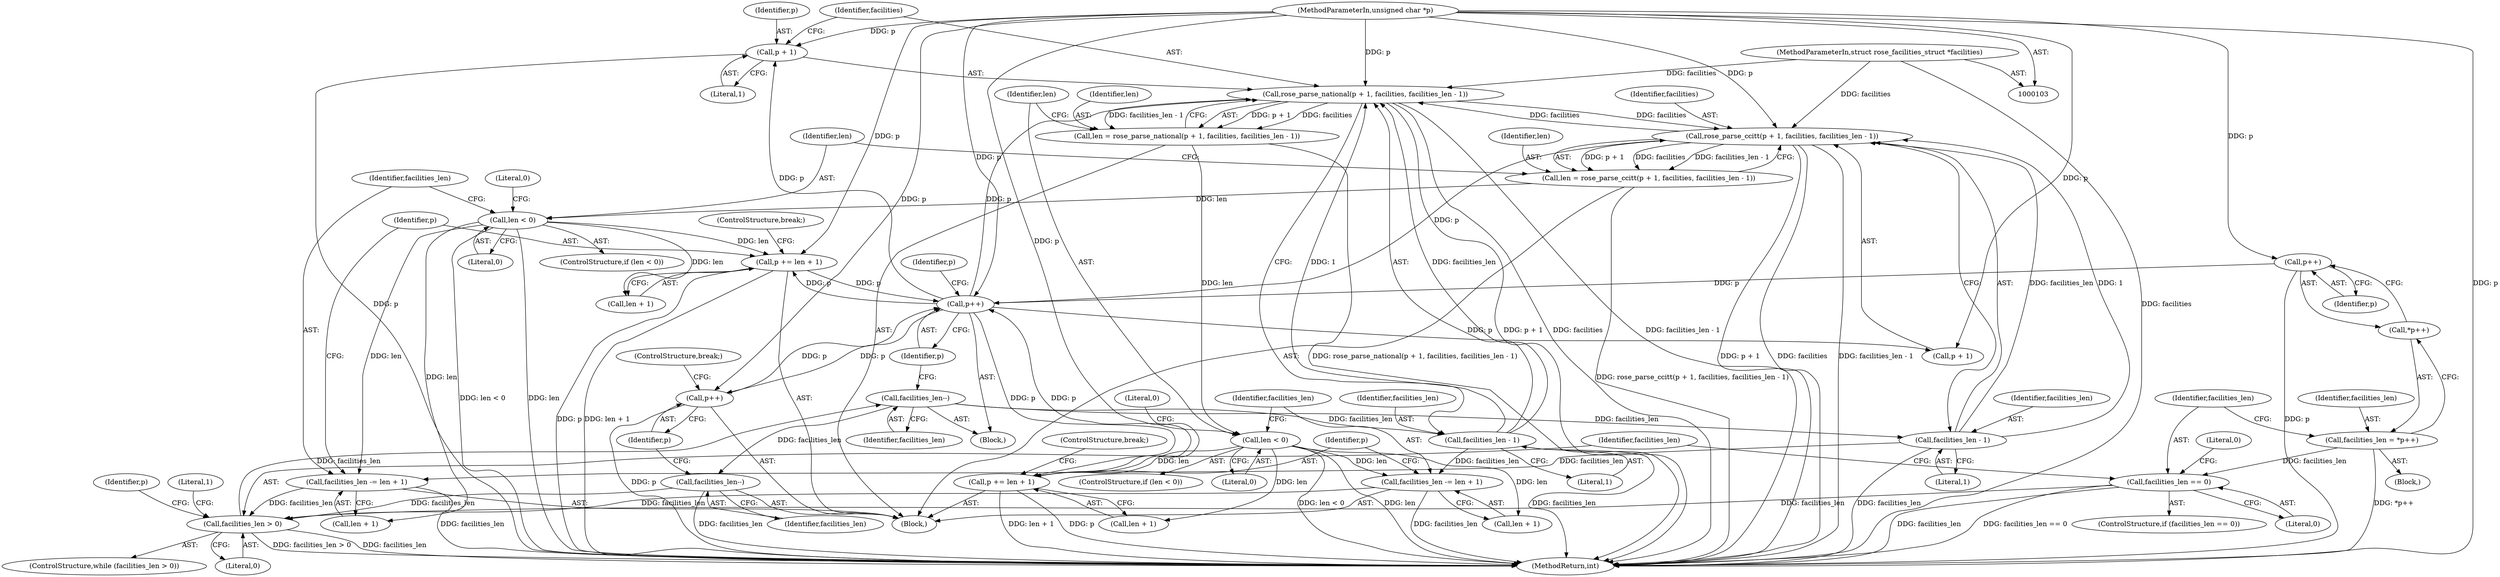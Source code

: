 digraph "0_linux_be20250c13f88375345ad99950190685eda51eb8_0@pointer" {
"1000143" [label="(Call,p + 1)"];
"1000133" [label="(Call,p++)"];
"1000189" [label="(Call,p += len + 1)"];
"1000179" [label="(Call,len < 0)"];
"1000168" [label="(Call,len = rose_parse_ccitt(p + 1, facilities, facilities_len - 1))"];
"1000170" [label="(Call,rose_parse_ccitt(p + 1, facilities, facilities_len - 1))"];
"1000104" [label="(MethodParameterIn,unsigned char *p)"];
"1000142" [label="(Call,rose_parse_national(p + 1, facilities, facilities_len - 1))"];
"1000105" [label="(MethodParameterIn,struct rose_facilities_struct *facilities)"];
"1000147" [label="(Call,facilities_len - 1)"];
"1000131" [label="(Call,facilities_len--)"];
"1000121" [label="(Call,facilities_len > 0)"];
"1000184" [label="(Call,facilities_len -= len + 1)"];
"1000175" [label="(Call,facilities_len - 1)"];
"1000156" [label="(Call,facilities_len -= len + 1)"];
"1000151" [label="(Call,len < 0)"];
"1000140" [label="(Call,len = rose_parse_national(p + 1, facilities, facilities_len - 1))"];
"1000196" [label="(Call,facilities_len--)"];
"1000115" [label="(Call,facilities_len == 0)"];
"1000109" [label="(Call,facilities_len = *p++)"];
"1000198" [label="(Call,p++)"];
"1000112" [label="(Call,p++)"];
"1000161" [label="(Call,p += len + 1)"];
"1000116" [label="(Identifier,facilities_len)"];
"1000200" [label="(ControlStructure,break;)"];
"1000185" [label="(Identifier,facilities_len)"];
"1000112" [label="(Call,p++)"];
"1000179" [label="(Call,len < 0)"];
"1000181" [label="(Literal,0)"];
"1000105" [label="(MethodParameterIn,struct rose_facilities_struct *facilities)"];
"1000114" [label="(ControlStructure,if (facilities_len == 0))"];
"1000178" [label="(ControlStructure,if (len < 0))"];
"1000131" [label="(Call,facilities_len--)"];
"1000184" [label="(Call,facilities_len -= len + 1)"];
"1000171" [label="(Call,p + 1)"];
"1000163" [label="(Call,len + 1)"];
"1000197" [label="(Identifier,facilities_len)"];
"1000191" [label="(Call,len + 1)"];
"1000141" [label="(Identifier,len)"];
"1000138" [label="(Block,)"];
"1000149" [label="(Literal,1)"];
"1000142" [label="(Call,rose_parse_national(p + 1, facilities, facilities_len - 1))"];
"1000183" [label="(Literal,0)"];
"1000180" [label="(Identifier,len)"];
"1000186" [label="(Call,len + 1)"];
"1000155" [label="(Literal,0)"];
"1000190" [label="(Identifier,p)"];
"1000110" [label="(Identifier,facilities_len)"];
"1000169" [label="(Identifier,len)"];
"1000204" [label="(Literal,1)"];
"1000106" [label="(Block,)"];
"1000134" [label="(Identifier,p)"];
"1000140" [label="(Call,len = rose_parse_national(p + 1, facilities, facilities_len - 1))"];
"1000119" [label="(Literal,0)"];
"1000205" [label="(MethodReturn,int)"];
"1000199" [label="(Identifier,p)"];
"1000158" [label="(Call,len + 1)"];
"1000156" [label="(Call,facilities_len -= len + 1)"];
"1000130" [label="(Block,)"];
"1000176" [label="(Identifier,facilities_len)"];
"1000151" [label="(Call,len < 0)"];
"1000133" [label="(Call,p++)"];
"1000162" [label="(Identifier,p)"];
"1000150" [label="(ControlStructure,if (len < 0))"];
"1000166" [label="(ControlStructure,break;)"];
"1000117" [label="(Literal,0)"];
"1000143" [label="(Call,p + 1)"];
"1000147" [label="(Call,facilities_len - 1)"];
"1000123" [label="(Literal,0)"];
"1000122" [label="(Identifier,facilities_len)"];
"1000145" [label="(Literal,1)"];
"1000148" [label="(Identifier,facilities_len)"];
"1000170" [label="(Call,rose_parse_ccitt(p + 1, facilities, facilities_len - 1))"];
"1000109" [label="(Call,facilities_len = *p++)"];
"1000152" [label="(Identifier,len)"];
"1000174" [label="(Identifier,facilities)"];
"1000196" [label="(Call,facilities_len--)"];
"1000153" [label="(Literal,0)"];
"1000168" [label="(Call,len = rose_parse_ccitt(p + 1, facilities, facilities_len - 1))"];
"1000104" [label="(MethodParameterIn,unsigned char *p)"];
"1000115" [label="(Call,facilities_len == 0)"];
"1000177" [label="(Literal,1)"];
"1000157" [label="(Identifier,facilities_len)"];
"1000111" [label="(Call,*p++)"];
"1000144" [label="(Identifier,p)"];
"1000175" [label="(Call,facilities_len - 1)"];
"1000146" [label="(Identifier,facilities)"];
"1000189" [label="(Call,p += len + 1)"];
"1000137" [label="(Identifier,p)"];
"1000198" [label="(Call,p++)"];
"1000194" [label="(ControlStructure,break;)"];
"1000132" [label="(Identifier,facilities_len)"];
"1000121" [label="(Call,facilities_len > 0)"];
"1000113" [label="(Identifier,p)"];
"1000128" [label="(Identifier,p)"];
"1000161" [label="(Call,p += len + 1)"];
"1000120" [label="(ControlStructure,while (facilities_len > 0))"];
"1000143" -> "1000142"  [label="AST: "];
"1000143" -> "1000145"  [label="CFG: "];
"1000144" -> "1000143"  [label="AST: "];
"1000145" -> "1000143"  [label="AST: "];
"1000146" -> "1000143"  [label="CFG: "];
"1000143" -> "1000205"  [label="DDG: p"];
"1000133" -> "1000143"  [label="DDG: p"];
"1000104" -> "1000143"  [label="DDG: p"];
"1000133" -> "1000130"  [label="AST: "];
"1000133" -> "1000134"  [label="CFG: "];
"1000134" -> "1000133"  [label="AST: "];
"1000137" -> "1000133"  [label="CFG: "];
"1000189" -> "1000133"  [label="DDG: p"];
"1000198" -> "1000133"  [label="DDG: p"];
"1000112" -> "1000133"  [label="DDG: p"];
"1000161" -> "1000133"  [label="DDG: p"];
"1000104" -> "1000133"  [label="DDG: p"];
"1000133" -> "1000142"  [label="DDG: p"];
"1000133" -> "1000161"  [label="DDG: p"];
"1000133" -> "1000170"  [label="DDG: p"];
"1000133" -> "1000171"  [label="DDG: p"];
"1000133" -> "1000189"  [label="DDG: p"];
"1000133" -> "1000198"  [label="DDG: p"];
"1000189" -> "1000138"  [label="AST: "];
"1000189" -> "1000191"  [label="CFG: "];
"1000190" -> "1000189"  [label="AST: "];
"1000191" -> "1000189"  [label="AST: "];
"1000194" -> "1000189"  [label="CFG: "];
"1000189" -> "1000205"  [label="DDG: p"];
"1000189" -> "1000205"  [label="DDG: len + 1"];
"1000179" -> "1000189"  [label="DDG: len"];
"1000104" -> "1000189"  [label="DDG: p"];
"1000179" -> "1000178"  [label="AST: "];
"1000179" -> "1000181"  [label="CFG: "];
"1000180" -> "1000179"  [label="AST: "];
"1000181" -> "1000179"  [label="AST: "];
"1000183" -> "1000179"  [label="CFG: "];
"1000185" -> "1000179"  [label="CFG: "];
"1000179" -> "1000205"  [label="DDG: len < 0"];
"1000179" -> "1000205"  [label="DDG: len"];
"1000168" -> "1000179"  [label="DDG: len"];
"1000179" -> "1000184"  [label="DDG: len"];
"1000179" -> "1000186"  [label="DDG: len"];
"1000179" -> "1000191"  [label="DDG: len"];
"1000168" -> "1000138"  [label="AST: "];
"1000168" -> "1000170"  [label="CFG: "];
"1000169" -> "1000168"  [label="AST: "];
"1000170" -> "1000168"  [label="AST: "];
"1000180" -> "1000168"  [label="CFG: "];
"1000168" -> "1000205"  [label="DDG: rose_parse_ccitt(p + 1, facilities, facilities_len - 1)"];
"1000170" -> "1000168"  [label="DDG: p + 1"];
"1000170" -> "1000168"  [label="DDG: facilities"];
"1000170" -> "1000168"  [label="DDG: facilities_len - 1"];
"1000170" -> "1000175"  [label="CFG: "];
"1000171" -> "1000170"  [label="AST: "];
"1000174" -> "1000170"  [label="AST: "];
"1000175" -> "1000170"  [label="AST: "];
"1000170" -> "1000205"  [label="DDG: p + 1"];
"1000170" -> "1000205"  [label="DDG: facilities"];
"1000170" -> "1000205"  [label="DDG: facilities_len - 1"];
"1000170" -> "1000142"  [label="DDG: facilities"];
"1000104" -> "1000170"  [label="DDG: p"];
"1000142" -> "1000170"  [label="DDG: facilities"];
"1000105" -> "1000170"  [label="DDG: facilities"];
"1000175" -> "1000170"  [label="DDG: facilities_len"];
"1000175" -> "1000170"  [label="DDG: 1"];
"1000104" -> "1000103"  [label="AST: "];
"1000104" -> "1000205"  [label="DDG: p"];
"1000104" -> "1000112"  [label="DDG: p"];
"1000104" -> "1000142"  [label="DDG: p"];
"1000104" -> "1000161"  [label="DDG: p"];
"1000104" -> "1000171"  [label="DDG: p"];
"1000104" -> "1000198"  [label="DDG: p"];
"1000142" -> "1000140"  [label="AST: "];
"1000142" -> "1000147"  [label="CFG: "];
"1000146" -> "1000142"  [label="AST: "];
"1000147" -> "1000142"  [label="AST: "];
"1000140" -> "1000142"  [label="CFG: "];
"1000142" -> "1000205"  [label="DDG: p + 1"];
"1000142" -> "1000205"  [label="DDG: facilities"];
"1000142" -> "1000205"  [label="DDG: facilities_len - 1"];
"1000142" -> "1000140"  [label="DDG: p + 1"];
"1000142" -> "1000140"  [label="DDG: facilities"];
"1000142" -> "1000140"  [label="DDG: facilities_len - 1"];
"1000105" -> "1000142"  [label="DDG: facilities"];
"1000147" -> "1000142"  [label="DDG: facilities_len"];
"1000147" -> "1000142"  [label="DDG: 1"];
"1000105" -> "1000103"  [label="AST: "];
"1000105" -> "1000205"  [label="DDG: facilities"];
"1000147" -> "1000149"  [label="CFG: "];
"1000148" -> "1000147"  [label="AST: "];
"1000149" -> "1000147"  [label="AST: "];
"1000147" -> "1000205"  [label="DDG: facilities_len"];
"1000131" -> "1000147"  [label="DDG: facilities_len"];
"1000147" -> "1000156"  [label="DDG: facilities_len"];
"1000131" -> "1000130"  [label="AST: "];
"1000131" -> "1000132"  [label="CFG: "];
"1000132" -> "1000131"  [label="AST: "];
"1000134" -> "1000131"  [label="CFG: "];
"1000121" -> "1000131"  [label="DDG: facilities_len"];
"1000131" -> "1000175"  [label="DDG: facilities_len"];
"1000131" -> "1000196"  [label="DDG: facilities_len"];
"1000121" -> "1000120"  [label="AST: "];
"1000121" -> "1000123"  [label="CFG: "];
"1000122" -> "1000121"  [label="AST: "];
"1000123" -> "1000121"  [label="AST: "];
"1000128" -> "1000121"  [label="CFG: "];
"1000204" -> "1000121"  [label="CFG: "];
"1000121" -> "1000205"  [label="DDG: facilities_len > 0"];
"1000121" -> "1000205"  [label="DDG: facilities_len"];
"1000184" -> "1000121"  [label="DDG: facilities_len"];
"1000156" -> "1000121"  [label="DDG: facilities_len"];
"1000196" -> "1000121"  [label="DDG: facilities_len"];
"1000115" -> "1000121"  [label="DDG: facilities_len"];
"1000184" -> "1000138"  [label="AST: "];
"1000184" -> "1000186"  [label="CFG: "];
"1000185" -> "1000184"  [label="AST: "];
"1000186" -> "1000184"  [label="AST: "];
"1000190" -> "1000184"  [label="CFG: "];
"1000184" -> "1000205"  [label="DDG: facilities_len"];
"1000175" -> "1000184"  [label="DDG: facilities_len"];
"1000175" -> "1000177"  [label="CFG: "];
"1000176" -> "1000175"  [label="AST: "];
"1000177" -> "1000175"  [label="AST: "];
"1000175" -> "1000205"  [label="DDG: facilities_len"];
"1000156" -> "1000138"  [label="AST: "];
"1000156" -> "1000158"  [label="CFG: "];
"1000157" -> "1000156"  [label="AST: "];
"1000158" -> "1000156"  [label="AST: "];
"1000162" -> "1000156"  [label="CFG: "];
"1000156" -> "1000205"  [label="DDG: facilities_len"];
"1000151" -> "1000156"  [label="DDG: len"];
"1000151" -> "1000150"  [label="AST: "];
"1000151" -> "1000153"  [label="CFG: "];
"1000152" -> "1000151"  [label="AST: "];
"1000153" -> "1000151"  [label="AST: "];
"1000155" -> "1000151"  [label="CFG: "];
"1000157" -> "1000151"  [label="CFG: "];
"1000151" -> "1000205"  [label="DDG: len < 0"];
"1000151" -> "1000205"  [label="DDG: len"];
"1000140" -> "1000151"  [label="DDG: len"];
"1000151" -> "1000158"  [label="DDG: len"];
"1000151" -> "1000161"  [label="DDG: len"];
"1000151" -> "1000163"  [label="DDG: len"];
"1000140" -> "1000138"  [label="AST: "];
"1000141" -> "1000140"  [label="AST: "];
"1000152" -> "1000140"  [label="CFG: "];
"1000140" -> "1000205"  [label="DDG: rose_parse_national(p + 1, facilities, facilities_len - 1)"];
"1000196" -> "1000138"  [label="AST: "];
"1000196" -> "1000197"  [label="CFG: "];
"1000197" -> "1000196"  [label="AST: "];
"1000199" -> "1000196"  [label="CFG: "];
"1000196" -> "1000205"  [label="DDG: facilities_len"];
"1000115" -> "1000114"  [label="AST: "];
"1000115" -> "1000117"  [label="CFG: "];
"1000116" -> "1000115"  [label="AST: "];
"1000117" -> "1000115"  [label="AST: "];
"1000119" -> "1000115"  [label="CFG: "];
"1000122" -> "1000115"  [label="CFG: "];
"1000115" -> "1000205"  [label="DDG: facilities_len == 0"];
"1000115" -> "1000205"  [label="DDG: facilities_len"];
"1000109" -> "1000115"  [label="DDG: facilities_len"];
"1000109" -> "1000106"  [label="AST: "];
"1000109" -> "1000111"  [label="CFG: "];
"1000110" -> "1000109"  [label="AST: "];
"1000111" -> "1000109"  [label="AST: "];
"1000116" -> "1000109"  [label="CFG: "];
"1000109" -> "1000205"  [label="DDG: *p++"];
"1000198" -> "1000138"  [label="AST: "];
"1000198" -> "1000199"  [label="CFG: "];
"1000199" -> "1000198"  [label="AST: "];
"1000200" -> "1000198"  [label="CFG: "];
"1000198" -> "1000205"  [label="DDG: p"];
"1000112" -> "1000111"  [label="AST: "];
"1000112" -> "1000113"  [label="CFG: "];
"1000113" -> "1000112"  [label="AST: "];
"1000111" -> "1000112"  [label="CFG: "];
"1000112" -> "1000205"  [label="DDG: p"];
"1000161" -> "1000138"  [label="AST: "];
"1000161" -> "1000163"  [label="CFG: "];
"1000162" -> "1000161"  [label="AST: "];
"1000163" -> "1000161"  [label="AST: "];
"1000166" -> "1000161"  [label="CFG: "];
"1000161" -> "1000205"  [label="DDG: len + 1"];
"1000161" -> "1000205"  [label="DDG: p"];
}
